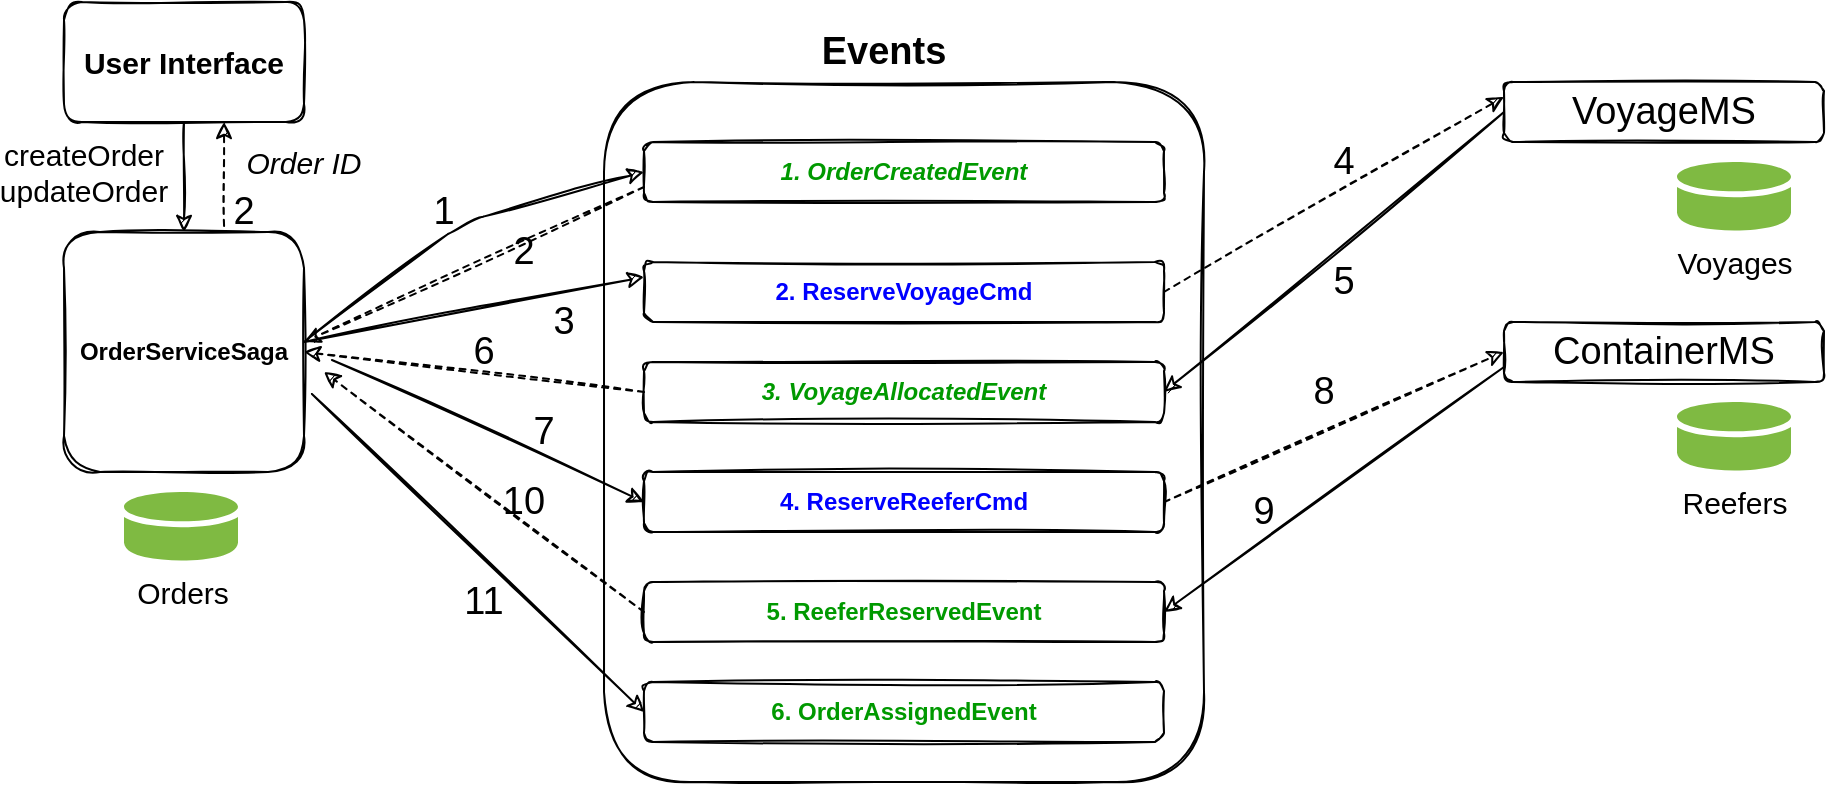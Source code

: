 <mxfile version="18.0.4" type="device"><diagram id="826VPpWqNZ8Hza4WHndU" name="Page-1"><mxGraphModel dx="1092" dy="808" grid="1" gridSize="10" guides="1" tooltips="1" connect="1" arrows="1" fold="1" page="1" pageScale="1" pageWidth="1100" pageHeight="1700" math="0" shadow="0"><root><mxCell id="0"/><mxCell id="1" parent="0"/><mxCell id="cwUZ9Wj_zchIhk9BmzC8-5" value="" style="rounded=1;whiteSpace=wrap;html=1;sketch=1;" parent="1" vertex="1"><mxGeometry x="400" y="120" width="300" height="350" as="geometry"/></mxCell><mxCell id="cwUZ9Wj_zchIhk9BmzC8-1" value="" style="whiteSpace=wrap;html=1;aspect=fixed;rounded=1;sketch=1;" parent="1" vertex="1"><mxGeometry x="130" y="195" width="120" height="120" as="geometry"/></mxCell><mxCell id="cwUZ9Wj_zchIhk9BmzC8-2" value="&lt;b&gt;OrderServiceSaga&lt;/b&gt;" style="text;html=1;strokeColor=none;fillColor=none;align=center;verticalAlign=middle;whiteSpace=wrap;rounded=0;sketch=1;" parent="1" vertex="1"><mxGeometry x="160" y="240" width="60" height="30" as="geometry"/></mxCell><mxCell id="cwUZ9Wj_zchIhk9BmzC8-4" value="&lt;span style=&quot;&quot;&gt;1. &lt;/span&gt;&lt;span style=&quot;&quot;&gt;OrderCreatedEvent&lt;/span&gt;" style="rounded=1;whiteSpace=wrap;html=1;sketch=1;fontStyle=3;fontColor=#009900;" parent="1" vertex="1"><mxGeometry x="420" y="150" width="260" height="30" as="geometry"/></mxCell><mxCell id="cwUZ9Wj_zchIhk9BmzC8-9" value="&lt;span style=&quot;&quot;&gt;3. &lt;/span&gt;&lt;span style=&quot;&quot;&gt;VoyageAllocatedEven&lt;/span&gt;&lt;span style=&quot;&quot;&gt;t&lt;/span&gt;" style="rounded=1;whiteSpace=wrap;html=1;sketch=1;fontStyle=3;fontColor=#009900;" parent="1" vertex="1"><mxGeometry x="420" y="260" width="260" height="30" as="geometry"/></mxCell><mxCell id="cwUZ9Wj_zchIhk9BmzC8-14" value="5.&amp;nbsp;&lt;span style=&quot;&quot;&gt;ReeferReservedEvent&lt;/span&gt;" style="rounded=1;whiteSpace=wrap;html=1;sketch=1;fontStyle=1;fontColor=#009900;" parent="1" vertex="1"><mxGeometry x="420" y="370" width="260" height="30" as="geometry"/></mxCell><mxCell id="cwUZ9Wj_zchIhk9BmzC8-18" value="" style="endArrow=classic;html=1;rounded=1;sketch=1;entryX=0;entryY=0.5;entryDx=0;entryDy=0;" parent="1" target="cwUZ9Wj_zchIhk9BmzC8-4" edge="1"><mxGeometry width="50" height="50" relative="1" as="geometry"><mxPoint x="250" y="250" as="sourcePoint"/><mxPoint x="300" y="200" as="targetPoint"/><Array as="points"><mxPoint x="330" y="190"/></Array></mxGeometry></mxCell><mxCell id="cwUZ9Wj_zchIhk9BmzC8-22" value="&lt;b&gt;&lt;font style=&quot;font-size: 19px;&quot;&gt;Events&lt;/font&gt;&lt;/b&gt;" style="text;html=1;strokeColor=none;fillColor=none;align=center;verticalAlign=middle;whiteSpace=wrap;rounded=0;sketch=1;" parent="1" vertex="1"><mxGeometry x="510" y="90" width="60" height="30" as="geometry"/></mxCell><mxCell id="cwUZ9Wj_zchIhk9BmzC8-23" value="VoyageMS" style="rounded=1;whiteSpace=wrap;html=1;sketch=1;fontSize=19;" parent="1" vertex="1"><mxGeometry x="850" y="120" width="160" height="30" as="geometry"/></mxCell><mxCell id="cwUZ9Wj_zchIhk9BmzC8-24" value="ContainerMS" style="rounded=1;whiteSpace=wrap;html=1;sketch=1;fontSize=19;" parent="1" vertex="1"><mxGeometry x="850" y="240" width="160" height="30" as="geometry"/></mxCell><mxCell id="cwUZ9Wj_zchIhk9BmzC8-27" value="" style="endArrow=classic;html=1;rounded=1;sketch=1;fontSize=19;entryX=0;entryY=0.75;entryDx=0;entryDy=0;dashed=1;exitX=0;exitY=0.75;exitDx=0;exitDy=0;" parent="1" source="cwUZ9Wj_zchIhk9BmzC8-4" edge="1"><mxGeometry width="50" height="50" relative="1" as="geometry"><mxPoint x="570" y="320" as="sourcePoint"/><mxPoint x="250" y="250" as="targetPoint"/></mxGeometry></mxCell><mxCell id="cwUZ9Wj_zchIhk9BmzC8-28" value="1" style="text;html=1;strokeColor=none;fillColor=none;align=center;verticalAlign=middle;whiteSpace=wrap;rounded=0;sketch=1;fontSize=19;" parent="1" vertex="1"><mxGeometry x="300" y="175" width="40" height="20" as="geometry"/></mxCell><mxCell id="cwUZ9Wj_zchIhk9BmzC8-30" value="2" style="text;html=1;strokeColor=none;fillColor=none;align=center;verticalAlign=middle;whiteSpace=wrap;rounded=0;sketch=1;fontSize=19;" parent="1" vertex="1"><mxGeometry x="340" y="195" width="40" height="20" as="geometry"/></mxCell><mxCell id="cwUZ9Wj_zchIhk9BmzC8-31" value="" style="endArrow=classic;html=1;rounded=1;dashed=1;sketch=1;fontSize=19;exitX=1;exitY=0.5;exitDx=0;exitDy=0;entryX=0;entryY=0.25;entryDx=0;entryDy=0;" parent="1" source="cwUZ9Wj_zchIhk9BmzC8-33" target="cwUZ9Wj_zchIhk9BmzC8-23" edge="1"><mxGeometry width="50" height="50" relative="1" as="geometry"><mxPoint x="780" y="200" as="sourcePoint"/><mxPoint x="830" y="150" as="targetPoint"/></mxGeometry></mxCell><mxCell id="cwUZ9Wj_zchIhk9BmzC8-32" value="" style="endArrow=classic;html=1;rounded=1;sketch=1;fontSize=19;entryX=1;entryY=0.5;entryDx=0;entryDy=0;exitX=0;exitY=0.5;exitDx=0;exitDy=0;" parent="1" source="cwUZ9Wj_zchIhk9BmzC8-23" target="cwUZ9Wj_zchIhk9BmzC8-9" edge="1"><mxGeometry width="50" height="50" relative="1" as="geometry"><mxPoint x="810" y="180" as="sourcePoint"/><mxPoint x="760" y="230" as="targetPoint"/></mxGeometry></mxCell><mxCell id="cwUZ9Wj_zchIhk9BmzC8-33" value="&lt;span style=&quot;&quot;&gt;2. ReserveVoyageCmd&lt;/span&gt;" style="rounded=1;whiteSpace=wrap;html=1;sketch=1;fontStyle=1;fontColor=#0000FF;" parent="1" vertex="1"><mxGeometry x="420" y="210" width="260" height="30" as="geometry"/></mxCell><mxCell id="cwUZ9Wj_zchIhk9BmzC8-34" value="" style="endArrow=classic;html=1;rounded=1;sketch=1;fontSize=19;entryX=0;entryY=0.25;entryDx=0;entryDy=0;" parent="1" target="cwUZ9Wj_zchIhk9BmzC8-33" edge="1"><mxGeometry width="50" height="50" relative="1" as="geometry"><mxPoint x="250" y="250" as="sourcePoint"/><mxPoint x="360" y="270" as="targetPoint"/></mxGeometry></mxCell><mxCell id="cwUZ9Wj_zchIhk9BmzC8-35" value="" style="endArrow=classic;html=1;rounded=1;dashed=1;sketch=1;fontSize=19;exitX=0;exitY=0.5;exitDx=0;exitDy=0;entryX=1;entryY=0.5;entryDx=0;entryDy=0;" parent="1" source="cwUZ9Wj_zchIhk9BmzC8-9" target="cwUZ9Wj_zchIhk9BmzC8-1" edge="1"><mxGeometry width="50" height="50" relative="1" as="geometry"><mxPoint x="420" y="176.25" as="sourcePoint"/><mxPoint x="250" y="273.75" as="targetPoint"/></mxGeometry></mxCell><mxCell id="cwUZ9Wj_zchIhk9BmzC8-36" value="3" style="text;html=1;strokeColor=none;fillColor=none;align=center;verticalAlign=middle;whiteSpace=wrap;rounded=0;sketch=1;fontSize=19;" parent="1" vertex="1"><mxGeometry x="360" y="230" width="40" height="20" as="geometry"/></mxCell><mxCell id="cwUZ9Wj_zchIhk9BmzC8-38" value="4" style="text;html=1;strokeColor=none;fillColor=none;align=center;verticalAlign=middle;whiteSpace=wrap;rounded=0;sketch=1;fontSize=19;" parent="1" vertex="1"><mxGeometry x="750" y="150" width="40" height="20" as="geometry"/></mxCell><mxCell id="cwUZ9Wj_zchIhk9BmzC8-40" value="5" style="text;html=1;strokeColor=none;fillColor=none;align=center;verticalAlign=middle;whiteSpace=wrap;rounded=0;sketch=1;fontSize=19;" parent="1" vertex="1"><mxGeometry x="750" y="210" width="40" height="20" as="geometry"/></mxCell><mxCell id="cwUZ9Wj_zchIhk9BmzC8-41" value="6" style="text;html=1;strokeColor=none;fillColor=none;align=center;verticalAlign=middle;whiteSpace=wrap;rounded=0;sketch=1;fontSize=19;" parent="1" vertex="1"><mxGeometry x="320" y="245" width="40" height="20" as="geometry"/></mxCell><mxCell id="cwUZ9Wj_zchIhk9BmzC8-43" value="&lt;span style=&quot;&quot;&gt;4. ReserveReeferCmd&lt;/span&gt;" style="rounded=1;whiteSpace=wrap;html=1;sketch=1;fontStyle=1;fontColor=#0000FF;" parent="1" vertex="1"><mxGeometry x="420" y="315" width="260" height="30" as="geometry"/></mxCell><mxCell id="cwUZ9Wj_zchIhk9BmzC8-44" value="" style="endArrow=classic;html=1;rounded=1;sketch=1;entryX=0;entryY=0.5;entryDx=0;entryDy=0;exitX=1.033;exitY=0.45;exitDx=0;exitDy=0;exitPerimeter=0;" parent="1" target="cwUZ9Wj_zchIhk9BmzC8-43" edge="1"><mxGeometry width="50" height="50" relative="1" as="geometry"><mxPoint x="263.96" y="259" as="sourcePoint"/><mxPoint x="430" y="395" as="targetPoint"/></mxGeometry></mxCell><mxCell id="cwUZ9Wj_zchIhk9BmzC8-45" value="7" style="text;html=1;strokeColor=none;fillColor=none;align=center;verticalAlign=middle;whiteSpace=wrap;rounded=0;sketch=1;fontSize=19;" parent="1" vertex="1"><mxGeometry x="350" y="285" width="40" height="20" as="geometry"/></mxCell><mxCell id="cwUZ9Wj_zchIhk9BmzC8-46" value="" style="endArrow=classic;html=1;rounded=1;dashed=1;sketch=1;fontSize=19;exitX=1;exitY=0.5;exitDx=0;exitDy=0;entryX=0;entryY=0.5;entryDx=0;entryDy=0;" parent="1" source="cwUZ9Wj_zchIhk9BmzC8-43" target="cwUZ9Wj_zchIhk9BmzC8-24" edge="1"><mxGeometry width="50" height="50" relative="1" as="geometry"><mxPoint x="690" y="235" as="sourcePoint"/><mxPoint x="860" y="137.5" as="targetPoint"/></mxGeometry></mxCell><mxCell id="cwUZ9Wj_zchIhk9BmzC8-47" value="8" style="text;html=1;strokeColor=none;fillColor=none;align=center;verticalAlign=middle;whiteSpace=wrap;rounded=0;sketch=1;fontSize=19;" parent="1" vertex="1"><mxGeometry x="740" y="265" width="40" height="20" as="geometry"/></mxCell><mxCell id="cwUZ9Wj_zchIhk9BmzC8-48" value="" style="endArrow=classic;html=1;rounded=1;dashed=1;sketch=1;fontSize=19;exitX=0;exitY=0.5;exitDx=0;exitDy=0;entryX=1;entryY=0.5;entryDx=0;entryDy=0;" parent="1" source="cwUZ9Wj_zchIhk9BmzC8-14" edge="1"><mxGeometry width="50" height="50" relative="1" as="geometry"><mxPoint x="430" y="285" as="sourcePoint"/><mxPoint x="260" y="265" as="targetPoint"/></mxGeometry></mxCell><mxCell id="cwUZ9Wj_zchIhk9BmzC8-49" value="9" style="text;html=1;strokeColor=none;fillColor=none;align=center;verticalAlign=middle;whiteSpace=wrap;rounded=0;sketch=1;fontSize=19;" parent="1" vertex="1"><mxGeometry x="710" y="325" width="40" height="20" as="geometry"/></mxCell><mxCell id="cwUZ9Wj_zchIhk9BmzC8-51" value="10" style="text;html=1;strokeColor=none;fillColor=none;align=center;verticalAlign=middle;whiteSpace=wrap;rounded=0;sketch=1;fontSize=19;" parent="1" vertex="1"><mxGeometry x="340" y="320" width="40" height="20" as="geometry"/></mxCell><mxCell id="cwUZ9Wj_zchIhk9BmzC8-53" value="11" style="text;html=1;strokeColor=none;fillColor=none;align=center;verticalAlign=middle;whiteSpace=wrap;rounded=0;sketch=1;fontSize=19;" parent="1" vertex="1"><mxGeometry x="320" y="370" width="40" height="20" as="geometry"/></mxCell><mxCell id="cwUZ9Wj_zchIhk9BmzC8-54" value="" style="endArrow=classic;html=1;rounded=1;sketch=1;fontSize=19;entryX=1;entryY=0.5;entryDx=0;entryDy=0;exitX=0;exitY=0.75;exitDx=0;exitDy=0;" parent="1" source="cwUZ9Wj_zchIhk9BmzC8-24" target="cwUZ9Wj_zchIhk9BmzC8-14" edge="1"><mxGeometry width="50" height="50" relative="1" as="geometry"><mxPoint x="860" y="145" as="sourcePoint"/><mxPoint x="690" y="285" as="targetPoint"/></mxGeometry></mxCell><mxCell id="V3_o4joTrI1YrEDrUo_O-2" style="edgeStyle=orthogonalEdgeStyle;rounded=1;sketch=1;orthogonalLoop=1;jettySize=auto;html=1;labelBackgroundColor=#CC0000;fontSize=15;fontColor=#000000;" parent="1" source="V3_o4joTrI1YrEDrUo_O-1" target="cwUZ9Wj_zchIhk9BmzC8-1" edge="1"><mxGeometry relative="1" as="geometry"/></mxCell><mxCell id="V3_o4joTrI1YrEDrUo_O-1" value="&lt;font color=&quot;#000000&quot;&gt;&lt;b&gt;User Interface&lt;/b&gt;&lt;/font&gt;" style="rounded=1;whiteSpace=wrap;html=1;sketch=1;fillStyle=hachure;fontSize=15;fontColor=#CC0000;strokeWidth=1;" parent="1" vertex="1"><mxGeometry x="130" y="80" width="120" height="60" as="geometry"/></mxCell><mxCell id="V3_o4joTrI1YrEDrUo_O-3" value="createOrder&lt;br&gt;updateOrder" style="text;html=1;strokeColor=none;fillColor=none;align=center;verticalAlign=middle;whiteSpace=wrap;rounded=0;sketch=1;fillStyle=hachure;fontSize=15;fontColor=#000000;" parent="1" vertex="1"><mxGeometry x="110" y="150" width="60" height="30" as="geometry"/></mxCell><mxCell id="C2Im4Jx4-4kf_UqLka67-1" value="6.&amp;nbsp;&lt;span style=&quot;&quot;&gt;OrderAssignedEvent&lt;/span&gt;" style="rounded=1;whiteSpace=wrap;html=1;sketch=1;fontStyle=1;fontColor=#009900;" parent="1" vertex="1"><mxGeometry x="420" y="420" width="260" height="30" as="geometry"/></mxCell><mxCell id="C2Im4Jx4-4kf_UqLka67-2" value="" style="endArrow=classic;html=1;rounded=1;sketch=1;entryX=0;entryY=0.5;entryDx=0;entryDy=0;exitX=1.033;exitY=0.675;exitDx=0;exitDy=0;exitPerimeter=0;" parent="1" source="cwUZ9Wj_zchIhk9BmzC8-1" target="C2Im4Jx4-4kf_UqLka67-1" edge="1"><mxGeometry width="50" height="50" relative="1" as="geometry"><mxPoint x="273.96" y="269" as="sourcePoint"/><mxPoint x="430" y="340" as="targetPoint"/></mxGeometry></mxCell><mxCell id="dVafkZrtLMRUSWFpu3YQ-1" value="Orders" style="sketch=0;shadow=0;dashed=0;html=1;strokeColor=none;labelPosition=center;verticalLabelPosition=bottom;verticalAlign=top;outlineConnect=0;align=center;shape=mxgraph.office.databases.database_mini_1;fillColor=#7FBA42;rounded=1;labelBackgroundColor=#FFFFFF;fillStyle=hachure;fontSize=15;fontColor=#000000;" vertex="1" parent="1"><mxGeometry x="160" y="325" width="57" height="35" as="geometry"/></mxCell><mxCell id="dVafkZrtLMRUSWFpu3YQ-2" value="Voyages" style="sketch=0;shadow=0;dashed=0;html=1;strokeColor=none;labelPosition=center;verticalLabelPosition=bottom;verticalAlign=top;outlineConnect=0;align=center;shape=mxgraph.office.databases.database_mini_1;fillColor=#7FBA42;rounded=1;labelBackgroundColor=#FFFFFF;fillStyle=hachure;fontSize=15;fontColor=#000000;" vertex="1" parent="1"><mxGeometry x="936.5" y="160" width="57" height="35" as="geometry"/></mxCell><mxCell id="dVafkZrtLMRUSWFpu3YQ-3" value="Reefers" style="sketch=0;shadow=0;dashed=0;html=1;strokeColor=none;labelPosition=center;verticalLabelPosition=bottom;verticalAlign=top;outlineConnect=0;align=center;shape=mxgraph.office.databases.database_mini_1;fillColor=#7FBA42;rounded=1;labelBackgroundColor=#FFFFFF;fillStyle=hachure;fontSize=15;fontColor=#000000;" vertex="1" parent="1"><mxGeometry x="936.5" y="280" width="57" height="35" as="geometry"/></mxCell><mxCell id="dVafkZrtLMRUSWFpu3YQ-4" value="" style="endArrow=classic;html=1;rounded=1;dashed=1;sketch=1;fontSize=19;exitX=0.667;exitY=-0.025;exitDx=0;exitDy=0;entryX=1;entryY=0.5;entryDx=0;entryDy=0;exitPerimeter=0;" edge="1" parent="1" source="cwUZ9Wj_zchIhk9BmzC8-1"><mxGeometry width="50" height="50" relative="1" as="geometry"><mxPoint x="370" y="260" as="sourcePoint"/><mxPoint x="210" y="140" as="targetPoint"/></mxGeometry></mxCell><mxCell id="dVafkZrtLMRUSWFpu3YQ-5" value="&lt;i&gt;Order ID&lt;/i&gt;" style="text;html=1;strokeColor=none;fillColor=none;align=center;verticalAlign=middle;whiteSpace=wrap;rounded=0;labelBackgroundColor=#FFFFFF;sketch=1;fillStyle=hachure;fontSize=15;fontColor=#000000;" vertex="1" parent="1"><mxGeometry x="220" y="145" width="60" height="30" as="geometry"/></mxCell><mxCell id="dVafkZrtLMRUSWFpu3YQ-6" value="2" style="text;html=1;strokeColor=none;fillColor=none;align=center;verticalAlign=middle;whiteSpace=wrap;rounded=0;sketch=1;fontSize=19;" vertex="1" parent="1"><mxGeometry x="200" y="175" width="40" height="20" as="geometry"/></mxCell></root></mxGraphModel></diagram></mxfile>